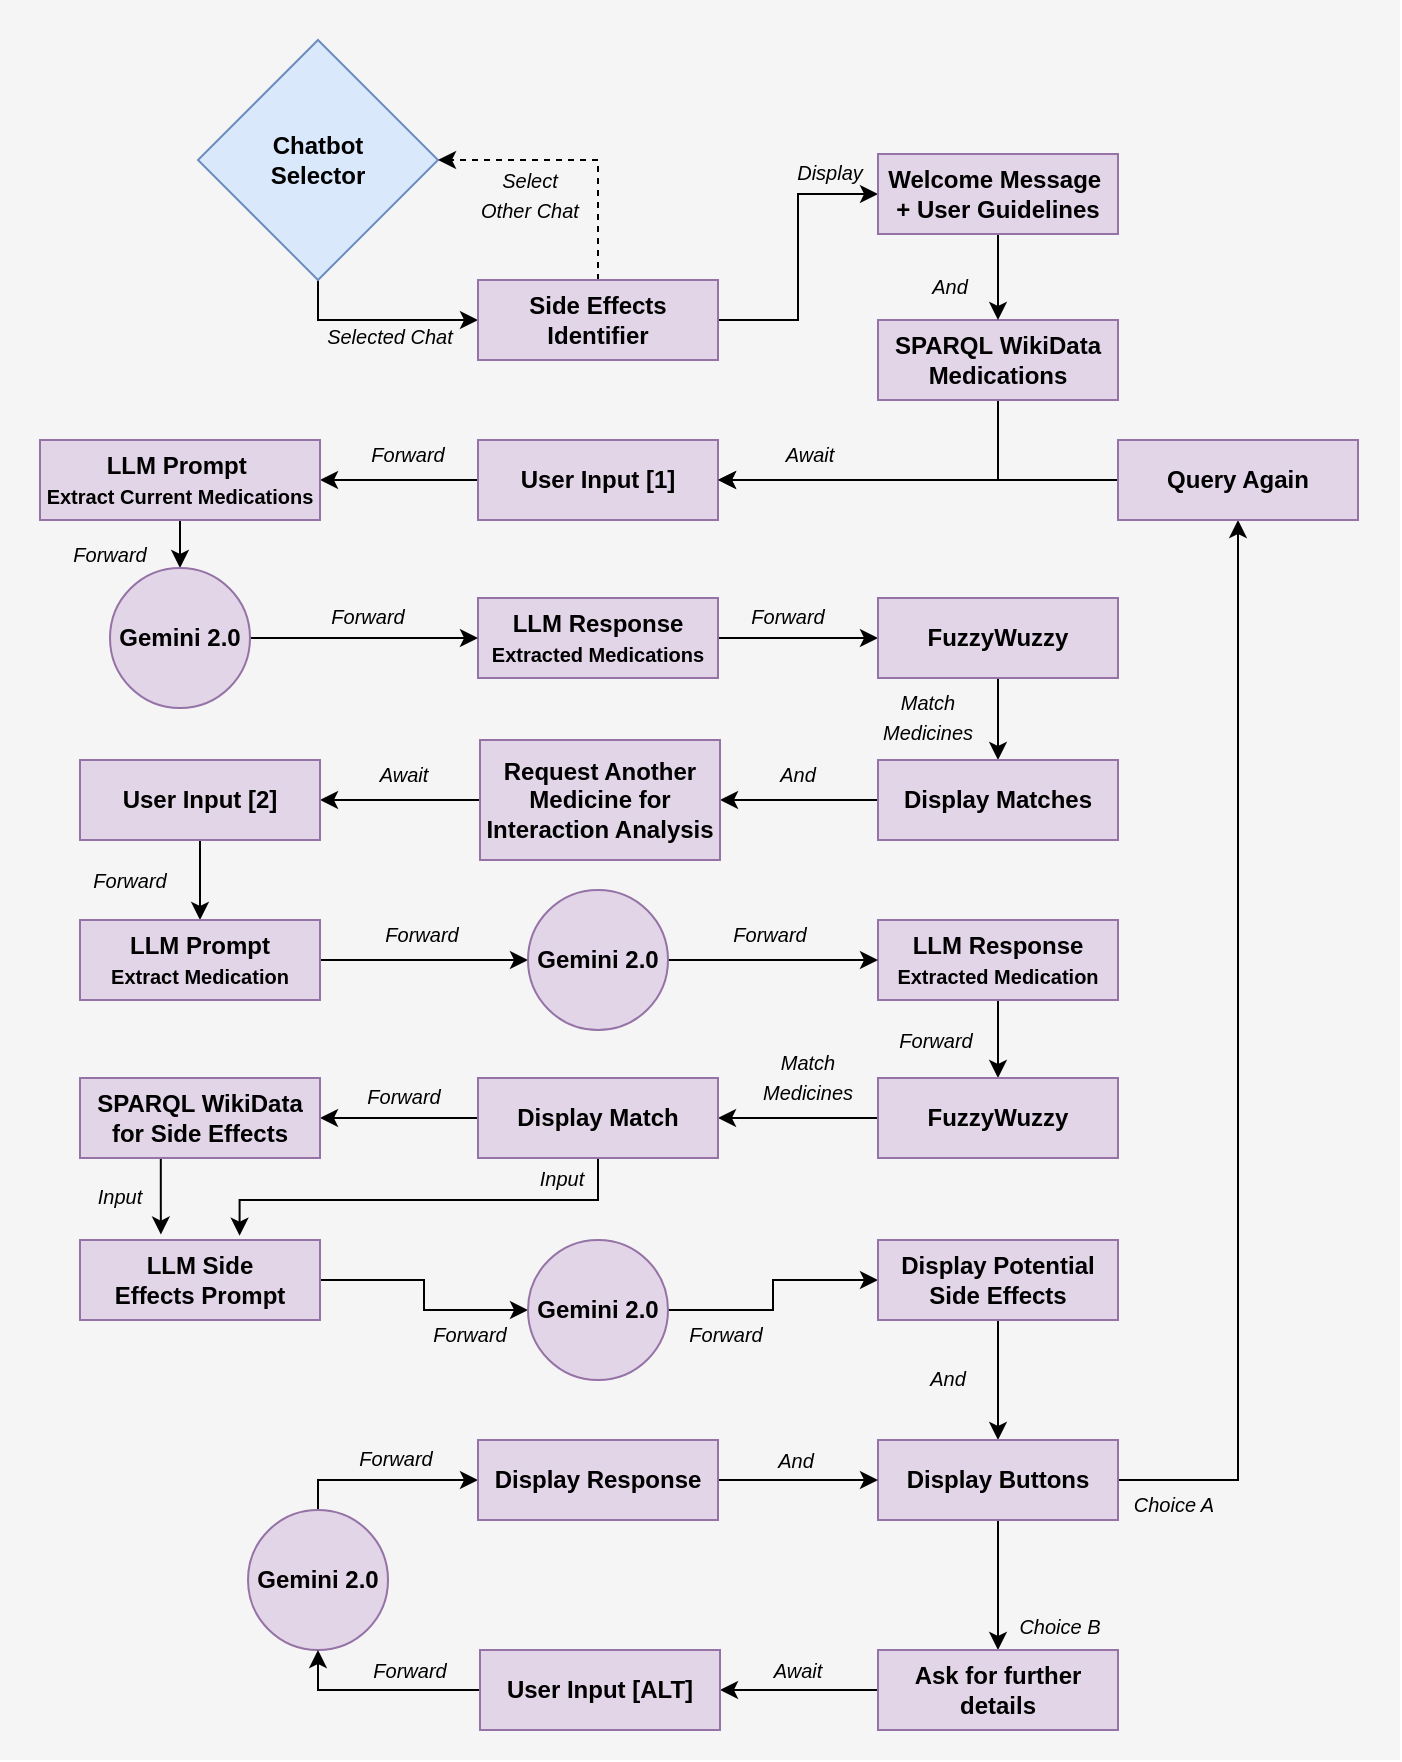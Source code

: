 <mxfile version="21.3.7" type="device">
  <diagram name="Page-1" id="lL29OSRMKdQOGpyc099_">
    <mxGraphModel dx="1434" dy="918" grid="1" gridSize="10" guides="1" tooltips="1" connect="1" arrows="1" fold="1" page="1" pageScale="1" pageWidth="827" pageHeight="1169" math="0" shadow="0">
      <root>
        <mxCell id="0" />
        <mxCell id="1" parent="0" />
        <mxCell id="UoCIDgLLl18yIN_vk2Q8-147" value="" style="rounded=0;whiteSpace=wrap;html=1;fillColor=#f5f5f5;fontColor=#333333;strokeColor=none;" parent="1" vertex="1">
          <mxGeometry x="80" y="20" width="700" height="880" as="geometry" />
        </mxCell>
        <mxCell id="UoCIDgLLl18yIN_vk2Q8-2" style="edgeStyle=orthogonalEdgeStyle;rounded=0;orthogonalLoop=1;jettySize=auto;html=1;entryX=0;entryY=0.5;entryDx=0;entryDy=0;" parent="1" source="UoCIDgLLl18yIN_vk2Q8-3" target="UoCIDgLLl18yIN_vk2Q8-6" edge="1">
          <mxGeometry relative="1" as="geometry">
            <Array as="points">
              <mxPoint x="239" y="180" />
            </Array>
          </mxGeometry>
        </mxCell>
        <mxCell id="UoCIDgLLl18yIN_vk2Q8-3" value="&lt;b&gt;Chatbot&lt;br&gt;Selector&lt;/b&gt;" style="rhombus;whiteSpace=wrap;html=1;fillColor=#dae8fc;strokeColor=#6c8ebf;" parent="1" vertex="1">
          <mxGeometry x="179" y="40" width="120" height="120" as="geometry" />
        </mxCell>
        <mxCell id="UoCIDgLLl18yIN_vk2Q8-4" style="edgeStyle=orthogonalEdgeStyle;rounded=0;orthogonalLoop=1;jettySize=auto;html=1;entryX=1;entryY=0.5;entryDx=0;entryDy=0;dashed=1;" parent="1" source="UoCIDgLLl18yIN_vk2Q8-6" target="UoCIDgLLl18yIN_vk2Q8-3" edge="1">
          <mxGeometry relative="1" as="geometry">
            <Array as="points">
              <mxPoint x="379" y="100" />
            </Array>
          </mxGeometry>
        </mxCell>
        <mxCell id="UoCIDgLLl18yIN_vk2Q8-35" style="edgeStyle=orthogonalEdgeStyle;rounded=0;orthogonalLoop=1;jettySize=auto;html=1;entryX=0;entryY=0.5;entryDx=0;entryDy=0;" parent="1" source="UoCIDgLLl18yIN_vk2Q8-6" target="UoCIDgLLl18yIN_vk2Q8-34" edge="1">
          <mxGeometry relative="1" as="geometry" />
        </mxCell>
        <mxCell id="UoCIDgLLl18yIN_vk2Q8-6" value="&lt;b&gt;Side Effects Identifier&lt;/b&gt;" style="rounded=0;whiteSpace=wrap;html=1;fillColor=#e1d5e7;strokeColor=#9673a6;" parent="1" vertex="1">
          <mxGeometry x="319" y="160" width="120" height="40" as="geometry" />
        </mxCell>
        <mxCell id="UoCIDgLLl18yIN_vk2Q8-7" value="&lt;font style=&quot;font-size: 10px;&quot;&gt;&lt;i&gt;Selected Chat&lt;/i&gt;&lt;/font&gt;" style="text;html=1;strokeColor=none;fillColor=none;align=center;verticalAlign=middle;whiteSpace=wrap;rounded=0;" parent="1" vertex="1">
          <mxGeometry x="240" y="171" width="70" height="34" as="geometry" />
        </mxCell>
        <mxCell id="UoCIDgLLl18yIN_vk2Q8-8" value="&lt;span style=&quot;font-size: 10px;&quot;&gt;&lt;i&gt;Select &lt;br&gt;Other Chat&lt;br&gt;&lt;/i&gt;&lt;/span&gt;" style="text;html=1;strokeColor=none;fillColor=none;align=center;verticalAlign=middle;whiteSpace=wrap;rounded=0;" parent="1" vertex="1">
          <mxGeometry x="310" y="100" width="70" height="34" as="geometry" />
        </mxCell>
        <mxCell id="UoCIDgLLl18yIN_vk2Q8-99" style="edgeStyle=orthogonalEdgeStyle;rounded=0;orthogonalLoop=1;jettySize=auto;html=1;entryX=1;entryY=0.5;entryDx=0;entryDy=0;" parent="1" source="UoCIDgLLl18yIN_vk2Q8-10" target="UoCIDgLLl18yIN_vk2Q8-12" edge="1">
          <mxGeometry relative="1" as="geometry">
            <Array as="points">
              <mxPoint x="579" y="260" />
            </Array>
          </mxGeometry>
        </mxCell>
        <mxCell id="UoCIDgLLl18yIN_vk2Q8-10" value="&lt;b&gt;SPARQL&amp;nbsp;WikiData&lt;br&gt;Medications&lt;/b&gt;" style="rounded=0;whiteSpace=wrap;html=1;fillColor=#e1d5e7;strokeColor=#9673a6;" parent="1" vertex="1">
          <mxGeometry x="519" y="180" width="120" height="40" as="geometry" />
        </mxCell>
        <mxCell id="UoCIDgLLl18yIN_vk2Q8-41" style="edgeStyle=orthogonalEdgeStyle;rounded=0;orthogonalLoop=1;jettySize=auto;html=1;entryX=1;entryY=0.5;entryDx=0;entryDy=0;" parent="1" source="UoCIDgLLl18yIN_vk2Q8-12" target="UoCIDgLLl18yIN_vk2Q8-14" edge="1">
          <mxGeometry relative="1" as="geometry" />
        </mxCell>
        <mxCell id="UoCIDgLLl18yIN_vk2Q8-12" value="&lt;b&gt;User Input [1]&lt;br&gt;&lt;/b&gt;" style="rounded=0;whiteSpace=wrap;html=1;fillColor=#e1d5e7;strokeColor=#9673a6;" parent="1" vertex="1">
          <mxGeometry x="319" y="240" width="120" height="40" as="geometry" />
        </mxCell>
        <mxCell id="UoCIDgLLl18yIN_vk2Q8-30" style="edgeStyle=orthogonalEdgeStyle;rounded=0;orthogonalLoop=1;jettySize=auto;html=1;entryX=0.5;entryY=0;entryDx=0;entryDy=0;" parent="1" source="UoCIDgLLl18yIN_vk2Q8-14" target="UoCIDgLLl18yIN_vk2Q8-23" edge="1">
          <mxGeometry relative="1" as="geometry" />
        </mxCell>
        <mxCell id="UoCIDgLLl18yIN_vk2Q8-14" value="&lt;b&gt;LLM Prompt&amp;nbsp;&lt;br&gt;&lt;/b&gt;&lt;font style=&quot;font-size: 10px;&quot;&gt;&lt;b&gt;Extract Current Medications&lt;/b&gt;&lt;/font&gt;" style="rounded=0;whiteSpace=wrap;html=1;fillColor=#e1d5e7;strokeColor=#9673a6;" parent="1" vertex="1">
          <mxGeometry x="100" y="240" width="140" height="40" as="geometry" />
        </mxCell>
        <mxCell id="UoCIDgLLl18yIN_vk2Q8-46" style="edgeStyle=orthogonalEdgeStyle;rounded=0;orthogonalLoop=1;jettySize=auto;html=1;entryX=0;entryY=0.5;entryDx=0;entryDy=0;" parent="1" source="UoCIDgLLl18yIN_vk2Q8-16" target="UoCIDgLLl18yIN_vk2Q8-21" edge="1">
          <mxGeometry relative="1" as="geometry" />
        </mxCell>
        <mxCell id="UoCIDgLLl18yIN_vk2Q8-16" value="&lt;b style=&quot;&quot;&gt;LLM Response&lt;br&gt;&lt;font style=&quot;font-size: 10px;&quot;&gt;Extracted Medications&lt;/font&gt;&lt;br&gt;&lt;/b&gt;" style="rounded=0;whiteSpace=wrap;html=1;fillColor=#e1d5e7;strokeColor=#9673a6;" parent="1" vertex="1">
          <mxGeometry x="319" y="319" width="120" height="40" as="geometry" />
        </mxCell>
        <mxCell id="UoCIDgLLl18yIN_vk2Q8-18" value="&lt;span style=&quot;font-size: 10px;&quot;&gt;&lt;i&gt;And&lt;/i&gt;&lt;/span&gt;" style="text;html=1;strokeColor=none;fillColor=none;align=center;verticalAlign=middle;whiteSpace=wrap;rounded=0;" parent="1" vertex="1">
          <mxGeometry x="520" y="146" width="70" height="34" as="geometry" />
        </mxCell>
        <mxCell id="UoCIDgLLl18yIN_vk2Q8-19" value="&lt;i style=&quot;border-color: var(--border-color); font-size: 10px;&quot;&gt;Forward&lt;/i&gt;" style="text;html=1;strokeColor=none;fillColor=none;align=center;verticalAlign=middle;whiteSpace=wrap;rounded=0;" parent="1" vertex="1">
          <mxGeometry x="100" y="280" width="70" height="34" as="geometry" />
        </mxCell>
        <mxCell id="UoCIDgLLl18yIN_vk2Q8-48" style="edgeStyle=orthogonalEdgeStyle;rounded=0;orthogonalLoop=1;jettySize=auto;html=1;entryX=0.5;entryY=0;entryDx=0;entryDy=0;" parent="1" source="UoCIDgLLl18yIN_vk2Q8-21" target="UoCIDgLLl18yIN_vk2Q8-47" edge="1">
          <mxGeometry relative="1" as="geometry" />
        </mxCell>
        <mxCell id="UoCIDgLLl18yIN_vk2Q8-21" value="&lt;b&gt;FuzzyWuzzy&lt;br&gt;&lt;/b&gt;" style="rounded=0;whiteSpace=wrap;html=1;fillColor=#e1d5e7;strokeColor=#9673a6;" parent="1" vertex="1">
          <mxGeometry x="519" y="319" width="120" height="40" as="geometry" />
        </mxCell>
        <mxCell id="UoCIDgLLl18yIN_vk2Q8-55" style="edgeStyle=orthogonalEdgeStyle;rounded=0;orthogonalLoop=1;jettySize=auto;html=1;entryX=0;entryY=0.5;entryDx=0;entryDy=0;" parent="1" source="UoCIDgLLl18yIN_vk2Q8-23" target="UoCIDgLLl18yIN_vk2Q8-16" edge="1">
          <mxGeometry relative="1" as="geometry" />
        </mxCell>
        <mxCell id="UoCIDgLLl18yIN_vk2Q8-23" value="&lt;b&gt;Gemini 2.0&lt;/b&gt;" style="ellipse;whiteSpace=wrap;html=1;aspect=fixed;fillColor=#e1d5e7;strokeColor=#9673a6;" parent="1" vertex="1">
          <mxGeometry x="135" y="304" width="70" height="70" as="geometry" />
        </mxCell>
        <mxCell id="UoCIDgLLl18yIN_vk2Q8-26" value="&lt;i style=&quot;border-color: var(--border-color); font-size: 10px;&quot;&gt;Forward&lt;/i&gt;" style="text;html=1;strokeColor=none;fillColor=none;align=center;verticalAlign=middle;whiteSpace=wrap;rounded=0;" parent="1" vertex="1">
          <mxGeometry x="439" y="311" width="70" height="34" as="geometry" />
        </mxCell>
        <mxCell id="UoCIDgLLl18yIN_vk2Q8-32" value="&lt;i style=&quot;border-color: var(--border-color); font-size: 10px;&quot;&gt;Forward&lt;/i&gt;" style="text;html=1;strokeColor=none;fillColor=none;align=center;verticalAlign=middle;whiteSpace=wrap;rounded=0;" parent="1" vertex="1">
          <mxGeometry x="249" y="230" width="70" height="34" as="geometry" />
        </mxCell>
        <mxCell id="UoCIDgLLl18yIN_vk2Q8-98" style="edgeStyle=orthogonalEdgeStyle;rounded=0;orthogonalLoop=1;jettySize=auto;html=1;entryX=0.5;entryY=0;entryDx=0;entryDy=0;" parent="1" source="UoCIDgLLl18yIN_vk2Q8-34" target="UoCIDgLLl18yIN_vk2Q8-10" edge="1">
          <mxGeometry relative="1" as="geometry" />
        </mxCell>
        <mxCell id="UoCIDgLLl18yIN_vk2Q8-34" value="&lt;b style=&quot;border-color: var(--border-color);&quot;&gt;Welcome Message&amp;nbsp;&lt;br style=&quot;border-color: var(--border-color);&quot;&gt;+ User Guidelines&lt;/b&gt;" style="rounded=0;whiteSpace=wrap;html=1;fillColor=#e1d5e7;strokeColor=#9673a6;" parent="1" vertex="1">
          <mxGeometry x="519" y="97" width="120" height="40" as="geometry" />
        </mxCell>
        <mxCell id="UoCIDgLLl18yIN_vk2Q8-37" value="&lt;span style=&quot;font-size: 10px;&quot;&gt;&lt;i&gt;Display&lt;/i&gt;&lt;/span&gt;" style="text;html=1;strokeColor=none;fillColor=none;align=center;verticalAlign=middle;whiteSpace=wrap;rounded=0;" parent="1" vertex="1">
          <mxGeometry x="460" y="89" width="70" height="34" as="geometry" />
        </mxCell>
        <mxCell id="UoCIDgLLl18yIN_vk2Q8-44" value="&lt;i style=&quot;border-color: var(--border-color); font-size: 10px;&quot;&gt;Forward&lt;/i&gt;" style="text;html=1;strokeColor=none;fillColor=none;align=center;verticalAlign=middle;whiteSpace=wrap;rounded=0;" parent="1" vertex="1">
          <mxGeometry x="229" y="311" width="70" height="34" as="geometry" />
        </mxCell>
        <mxCell id="UoCIDgLLl18yIN_vk2Q8-51" style="edgeStyle=orthogonalEdgeStyle;rounded=0;orthogonalLoop=1;jettySize=auto;html=1;entryX=1;entryY=0.5;entryDx=0;entryDy=0;" parent="1" source="UoCIDgLLl18yIN_vk2Q8-47" target="UoCIDgLLl18yIN_vk2Q8-50" edge="1">
          <mxGeometry relative="1" as="geometry" />
        </mxCell>
        <mxCell id="UoCIDgLLl18yIN_vk2Q8-47" value="&lt;b&gt;Display Matches&lt;br&gt;&lt;/b&gt;" style="rounded=0;whiteSpace=wrap;html=1;fillColor=#e1d5e7;strokeColor=#9673a6;" parent="1" vertex="1">
          <mxGeometry x="519" y="400" width="120" height="40" as="geometry" />
        </mxCell>
        <mxCell id="UoCIDgLLl18yIN_vk2Q8-49" value="&lt;i style=&quot;border-color: var(--border-color); font-size: 10px;&quot;&gt;Match Medicines&lt;/i&gt;" style="text;html=1;strokeColor=none;fillColor=none;align=center;verticalAlign=middle;whiteSpace=wrap;rounded=0;" parent="1" vertex="1">
          <mxGeometry x="509" y="361" width="70" height="34" as="geometry" />
        </mxCell>
        <mxCell id="UoCIDgLLl18yIN_vk2Q8-56" style="edgeStyle=orthogonalEdgeStyle;rounded=0;orthogonalLoop=1;jettySize=auto;html=1;entryX=1;entryY=0.5;entryDx=0;entryDy=0;" parent="1" source="UoCIDgLLl18yIN_vk2Q8-50" target="UoCIDgLLl18yIN_vk2Q8-52" edge="1">
          <mxGeometry relative="1" as="geometry" />
        </mxCell>
        <mxCell id="UoCIDgLLl18yIN_vk2Q8-50" value="&lt;b&gt;&lt;font style=&quot;font-size: 12px;&quot;&gt;Request Another Medicine for Interaction Analysis&lt;/font&gt;&lt;br&gt;&lt;/b&gt;" style="rounded=0;whiteSpace=wrap;html=1;fillColor=#e1d5e7;strokeColor=#9673a6;" parent="1" vertex="1">
          <mxGeometry x="320" y="390" width="120" height="60" as="geometry" />
        </mxCell>
        <mxCell id="UoCIDgLLl18yIN_vk2Q8-72" style="edgeStyle=orthogonalEdgeStyle;rounded=0;orthogonalLoop=1;jettySize=auto;html=1;entryX=0.5;entryY=0;entryDx=0;entryDy=0;" parent="1" source="UoCIDgLLl18yIN_vk2Q8-52" target="UoCIDgLLl18yIN_vk2Q8-67" edge="1">
          <mxGeometry relative="1" as="geometry" />
        </mxCell>
        <mxCell id="UoCIDgLLl18yIN_vk2Q8-52" value="&lt;b style=&quot;border-color: var(--border-color);&quot;&gt;User Input [2]&lt;/b&gt;&lt;b&gt;&lt;br&gt;&lt;/b&gt;" style="rounded=0;whiteSpace=wrap;html=1;fillColor=#e1d5e7;strokeColor=#9673a6;" parent="1" vertex="1">
          <mxGeometry x="120" y="400" width="120" height="40" as="geometry" />
        </mxCell>
        <mxCell id="UoCIDgLLl18yIN_vk2Q8-73" style="edgeStyle=orthogonalEdgeStyle;rounded=0;orthogonalLoop=1;jettySize=auto;html=1;entryX=0;entryY=0.5;entryDx=0;entryDy=0;" parent="1" source="UoCIDgLLl18yIN_vk2Q8-67" target="UoCIDgLLl18yIN_vk2Q8-70" edge="1">
          <mxGeometry relative="1" as="geometry" />
        </mxCell>
        <mxCell id="UoCIDgLLl18yIN_vk2Q8-67" value="&lt;b&gt;LLM Prompt&lt;/b&gt;&lt;br&gt;&lt;font style=&quot;font-size: 10px;&quot;&gt;&lt;b&gt;Extract Medication&lt;/b&gt;&lt;/font&gt;" style="rounded=0;whiteSpace=wrap;html=1;fillColor=#e1d5e7;strokeColor=#9673a6;" parent="1" vertex="1">
          <mxGeometry x="120" y="480" width="120" height="40" as="geometry" />
        </mxCell>
        <mxCell id="UoCIDgLLl18yIN_vk2Q8-75" style="edgeStyle=orthogonalEdgeStyle;rounded=0;orthogonalLoop=1;jettySize=auto;html=1;entryX=0.5;entryY=0;entryDx=0;entryDy=0;" parent="1" source="UoCIDgLLl18yIN_vk2Q8-68" target="UoCIDgLLl18yIN_vk2Q8-69" edge="1">
          <mxGeometry relative="1" as="geometry" />
        </mxCell>
        <mxCell id="UoCIDgLLl18yIN_vk2Q8-68" value="&lt;b style=&quot;&quot;&gt;LLM Response&lt;br&gt;&lt;font style=&quot;font-size: 10px;&quot;&gt;Extracted Medication&lt;/font&gt;&lt;br&gt;&lt;/b&gt;" style="rounded=0;whiteSpace=wrap;html=1;fillColor=#e1d5e7;strokeColor=#9673a6;" parent="1" vertex="1">
          <mxGeometry x="519" y="480" width="120" height="40" as="geometry" />
        </mxCell>
        <mxCell id="UoCIDgLLl18yIN_vk2Q8-76" style="edgeStyle=orthogonalEdgeStyle;rounded=0;orthogonalLoop=1;jettySize=auto;html=1;entryX=1;entryY=0.5;entryDx=0;entryDy=0;" parent="1" source="UoCIDgLLl18yIN_vk2Q8-69" target="UoCIDgLLl18yIN_vk2Q8-71" edge="1">
          <mxGeometry relative="1" as="geometry" />
        </mxCell>
        <mxCell id="UoCIDgLLl18yIN_vk2Q8-69" value="&lt;b&gt;FuzzyWuzzy&lt;br&gt;&lt;/b&gt;" style="rounded=0;whiteSpace=wrap;html=1;fillColor=#e1d5e7;strokeColor=#9673a6;" parent="1" vertex="1">
          <mxGeometry x="519" y="559" width="120" height="40" as="geometry" />
        </mxCell>
        <mxCell id="UoCIDgLLl18yIN_vk2Q8-74" style="edgeStyle=orthogonalEdgeStyle;rounded=0;orthogonalLoop=1;jettySize=auto;html=1;entryX=0;entryY=0.5;entryDx=0;entryDy=0;" parent="1" source="UoCIDgLLl18yIN_vk2Q8-70" target="UoCIDgLLl18yIN_vk2Q8-68" edge="1">
          <mxGeometry relative="1" as="geometry" />
        </mxCell>
        <mxCell id="UoCIDgLLl18yIN_vk2Q8-70" value="&lt;b&gt;Gemini 2.0&lt;/b&gt;" style="ellipse;whiteSpace=wrap;html=1;aspect=fixed;fillColor=#e1d5e7;strokeColor=#9673a6;" parent="1" vertex="1">
          <mxGeometry x="344" y="465" width="70" height="70" as="geometry" />
        </mxCell>
        <mxCell id="UoCIDgLLl18yIN_vk2Q8-78" style="edgeStyle=orthogonalEdgeStyle;rounded=0;orthogonalLoop=1;jettySize=auto;html=1;entryX=1;entryY=0.5;entryDx=0;entryDy=0;" parent="1" source="UoCIDgLLl18yIN_vk2Q8-71" target="UoCIDgLLl18yIN_vk2Q8-77" edge="1">
          <mxGeometry relative="1" as="geometry" />
        </mxCell>
        <mxCell id="UoCIDgLLl18yIN_vk2Q8-90" style="edgeStyle=orthogonalEdgeStyle;rounded=0;orthogonalLoop=1;jettySize=auto;html=1;entryX=0.665;entryY=-0.054;entryDx=0;entryDy=0;entryPerimeter=0;" parent="1" source="UoCIDgLLl18yIN_vk2Q8-71" target="UoCIDgLLl18yIN_vk2Q8-80" edge="1">
          <mxGeometry relative="1" as="geometry">
            <Array as="points">
              <mxPoint x="379" y="620" />
              <mxPoint x="200" y="620" />
            </Array>
          </mxGeometry>
        </mxCell>
        <mxCell id="UoCIDgLLl18yIN_vk2Q8-71" value="&lt;b&gt;Display Match&lt;br&gt;&lt;/b&gt;" style="rounded=0;whiteSpace=wrap;html=1;fillColor=#e1d5e7;strokeColor=#9673a6;" parent="1" vertex="1">
          <mxGeometry x="319" y="559" width="120" height="40" as="geometry" />
        </mxCell>
        <mxCell id="UoCIDgLLl18yIN_vk2Q8-84" style="edgeStyle=orthogonalEdgeStyle;rounded=0;orthogonalLoop=1;jettySize=auto;html=1;entryX=0.337;entryY=-0.068;entryDx=0;entryDy=0;entryPerimeter=0;" parent="1" source="UoCIDgLLl18yIN_vk2Q8-77" target="UoCIDgLLl18yIN_vk2Q8-80" edge="1">
          <mxGeometry relative="1" as="geometry">
            <Array as="points">
              <mxPoint x="160" y="620" />
            </Array>
          </mxGeometry>
        </mxCell>
        <mxCell id="UoCIDgLLl18yIN_vk2Q8-77" value="&lt;b&gt;SPARQL WikiData&lt;br&gt;for Side Effects&lt;br&gt;&lt;/b&gt;" style="rounded=0;whiteSpace=wrap;html=1;fillColor=#e1d5e7;strokeColor=#9673a6;" parent="1" vertex="1">
          <mxGeometry x="120" y="559" width="120" height="40" as="geometry" />
        </mxCell>
        <mxCell id="UoCIDgLLl18yIN_vk2Q8-86" style="edgeStyle=orthogonalEdgeStyle;rounded=0;orthogonalLoop=1;jettySize=auto;html=1;entryX=0;entryY=0.5;entryDx=0;entryDy=0;" parent="1" source="UoCIDgLLl18yIN_vk2Q8-80" target="UoCIDgLLl18yIN_vk2Q8-85" edge="1">
          <mxGeometry relative="1" as="geometry">
            <Array as="points">
              <mxPoint x="292" y="660" />
              <mxPoint x="292" y="675" />
            </Array>
          </mxGeometry>
        </mxCell>
        <mxCell id="UoCIDgLLl18yIN_vk2Q8-80" value="&lt;b&gt;LLM Side &lt;br&gt;Effects Prompt&lt;br&gt;&lt;/b&gt;" style="rounded=0;whiteSpace=wrap;html=1;fillColor=#e1d5e7;strokeColor=#9673a6;" parent="1" vertex="1">
          <mxGeometry x="120" y="640" width="120" height="40" as="geometry" />
        </mxCell>
        <mxCell id="UoCIDgLLl18yIN_vk2Q8-89" style="edgeStyle=orthogonalEdgeStyle;rounded=0;orthogonalLoop=1;jettySize=auto;html=1;entryX=0;entryY=0.5;entryDx=0;entryDy=0;" parent="1" source="UoCIDgLLl18yIN_vk2Q8-85" target="UoCIDgLLl18yIN_vk2Q8-88" edge="1">
          <mxGeometry relative="1" as="geometry" />
        </mxCell>
        <mxCell id="UoCIDgLLl18yIN_vk2Q8-85" value="&lt;b&gt;Gemini 2.0&lt;/b&gt;" style="ellipse;whiteSpace=wrap;html=1;aspect=fixed;fillColor=#e1d5e7;strokeColor=#9673a6;" parent="1" vertex="1">
          <mxGeometry x="344" y="640" width="70" height="70" as="geometry" />
        </mxCell>
        <mxCell id="UoCIDgLLl18yIN_vk2Q8-93" style="edgeStyle=orthogonalEdgeStyle;rounded=0;orthogonalLoop=1;jettySize=auto;html=1;entryX=0.5;entryY=0;entryDx=0;entryDy=0;" parent="1" source="UoCIDgLLl18yIN_vk2Q8-88" target="UoCIDgLLl18yIN_vk2Q8-92" edge="1">
          <mxGeometry relative="1" as="geometry" />
        </mxCell>
        <mxCell id="UoCIDgLLl18yIN_vk2Q8-88" value="&lt;b&gt;Display Potential Side Effects&lt;br&gt;&lt;/b&gt;" style="rounded=0;whiteSpace=wrap;html=1;fillColor=#e1d5e7;strokeColor=#9673a6;" parent="1" vertex="1">
          <mxGeometry x="519" y="640" width="120" height="40" as="geometry" />
        </mxCell>
        <mxCell id="UoCIDgLLl18yIN_vk2Q8-97" style="edgeStyle=orthogonalEdgeStyle;rounded=0;orthogonalLoop=1;jettySize=auto;html=1;entryX=0.5;entryY=0;entryDx=0;entryDy=0;" parent="1" source="UoCIDgLLl18yIN_vk2Q8-92" target="UoCIDgLLl18yIN_vk2Q8-95" edge="1">
          <mxGeometry relative="1" as="geometry" />
        </mxCell>
        <mxCell id="UoCIDgLLl18yIN_vk2Q8-100" style="edgeStyle=orthogonalEdgeStyle;rounded=0;orthogonalLoop=1;jettySize=auto;html=1;entryX=0.5;entryY=1;entryDx=0;entryDy=0;" parent="1" source="UoCIDgLLl18yIN_vk2Q8-92" target="UoCIDgLLl18yIN_vk2Q8-94" edge="1">
          <mxGeometry relative="1" as="geometry">
            <Array as="points">
              <mxPoint x="699" y="760" />
            </Array>
          </mxGeometry>
        </mxCell>
        <mxCell id="UoCIDgLLl18yIN_vk2Q8-92" value="&lt;b&gt;Display Buttons&lt;br&gt;&lt;/b&gt;" style="rounded=0;whiteSpace=wrap;html=1;fillColor=#e1d5e7;strokeColor=#9673a6;" parent="1" vertex="1">
          <mxGeometry x="519" y="740" width="120" height="40" as="geometry" />
        </mxCell>
        <mxCell id="UoCIDgLLl18yIN_vk2Q8-101" style="edgeStyle=orthogonalEdgeStyle;rounded=0;orthogonalLoop=1;jettySize=auto;html=1;entryX=1;entryY=0.5;entryDx=0;entryDy=0;" parent="1" source="UoCIDgLLl18yIN_vk2Q8-94" target="UoCIDgLLl18yIN_vk2Q8-12" edge="1">
          <mxGeometry relative="1" as="geometry" />
        </mxCell>
        <mxCell id="UoCIDgLLl18yIN_vk2Q8-94" value="&lt;b&gt;Query Again&lt;br&gt;&lt;/b&gt;" style="rounded=0;whiteSpace=wrap;html=1;fillColor=#e1d5e7;strokeColor=#9673a6;" parent="1" vertex="1">
          <mxGeometry x="639" y="240" width="120" height="40" as="geometry" />
        </mxCell>
        <mxCell id="UoCIDgLLl18yIN_vk2Q8-134" style="edgeStyle=orthogonalEdgeStyle;rounded=0;orthogonalLoop=1;jettySize=auto;html=1;entryX=1;entryY=0.5;entryDx=0;entryDy=0;" parent="1" source="UoCIDgLLl18yIN_vk2Q8-95" target="UoCIDgLLl18yIN_vk2Q8-128" edge="1">
          <mxGeometry relative="1" as="geometry" />
        </mxCell>
        <mxCell id="UoCIDgLLl18yIN_vk2Q8-95" value="&lt;b&gt;Ask for further details&lt;br&gt;&lt;/b&gt;" style="rounded=0;whiteSpace=wrap;html=1;fillColor=#e1d5e7;strokeColor=#9673a6;" parent="1" vertex="1">
          <mxGeometry x="519" y="845" width="120" height="40" as="geometry" />
        </mxCell>
        <mxCell id="UoCIDgLLl18yIN_vk2Q8-141" style="edgeStyle=orthogonalEdgeStyle;rounded=0;orthogonalLoop=1;jettySize=auto;html=1;entryX=0;entryY=0.5;entryDx=0;entryDy=0;" parent="1" source="UoCIDgLLl18yIN_vk2Q8-102" target="UoCIDgLLl18yIN_vk2Q8-104" edge="1">
          <mxGeometry relative="1" as="geometry">
            <Array as="points">
              <mxPoint x="239" y="760" />
            </Array>
          </mxGeometry>
        </mxCell>
        <mxCell id="UoCIDgLLl18yIN_vk2Q8-102" value="&lt;b&gt;Gemini 2.0&lt;/b&gt;" style="ellipse;whiteSpace=wrap;html=1;aspect=fixed;fillColor=#e1d5e7;strokeColor=#9673a6;" parent="1" vertex="1">
          <mxGeometry x="204" y="775" width="70" height="70" as="geometry" />
        </mxCell>
        <mxCell id="UoCIDgLLl18yIN_vk2Q8-133" style="edgeStyle=orthogonalEdgeStyle;rounded=0;orthogonalLoop=1;jettySize=auto;html=1;entryX=0;entryY=0.5;entryDx=0;entryDy=0;" parent="1" source="UoCIDgLLl18yIN_vk2Q8-104" target="UoCIDgLLl18yIN_vk2Q8-92" edge="1">
          <mxGeometry relative="1" as="geometry" />
        </mxCell>
        <mxCell id="UoCIDgLLl18yIN_vk2Q8-104" value="&lt;b&gt;Display Response&lt;br&gt;&lt;/b&gt;" style="rounded=0;whiteSpace=wrap;html=1;fillColor=#e1d5e7;strokeColor=#9673a6;" parent="1" vertex="1">
          <mxGeometry x="319" y="740" width="120" height="40" as="geometry" />
        </mxCell>
        <mxCell id="UoCIDgLLl18yIN_vk2Q8-109" value="&lt;span style=&quot;font-size: 10px;&quot;&gt;&lt;i&gt;Await&lt;/i&gt;&lt;/span&gt;" style="text;html=1;strokeColor=none;fillColor=none;align=center;verticalAlign=middle;whiteSpace=wrap;rounded=0;" parent="1" vertex="1">
          <mxGeometry x="450" y="230" width="70" height="34" as="geometry" />
        </mxCell>
        <mxCell id="UoCIDgLLl18yIN_vk2Q8-110" value="&lt;span style=&quot;font-size: 10px;&quot;&gt;&lt;i&gt;And&lt;/i&gt;&lt;/span&gt;" style="text;html=1;strokeColor=none;fillColor=none;align=center;verticalAlign=middle;whiteSpace=wrap;rounded=0;" parent="1" vertex="1">
          <mxGeometry x="444" y="390" width="70" height="34" as="geometry" />
        </mxCell>
        <mxCell id="UoCIDgLLl18yIN_vk2Q8-112" value="&lt;span style=&quot;font-size: 10px;&quot;&gt;&lt;i&gt;Await&lt;/i&gt;&lt;/span&gt;" style="text;html=1;strokeColor=none;fillColor=none;align=center;verticalAlign=middle;whiteSpace=wrap;rounded=0;" parent="1" vertex="1">
          <mxGeometry x="247" y="390" width="70" height="34" as="geometry" />
        </mxCell>
        <mxCell id="UoCIDgLLl18yIN_vk2Q8-113" value="&lt;i style=&quot;border-color: var(--border-color); font-size: 10px;&quot;&gt;Forward&lt;/i&gt;" style="text;html=1;strokeColor=none;fillColor=none;align=center;verticalAlign=middle;whiteSpace=wrap;rounded=0;" parent="1" vertex="1">
          <mxGeometry x="110" y="443" width="70" height="34" as="geometry" />
        </mxCell>
        <mxCell id="UoCIDgLLl18yIN_vk2Q8-114" value="&lt;i style=&quot;border-color: var(--border-color); font-size: 10px;&quot;&gt;Forward&lt;/i&gt;" style="text;html=1;strokeColor=none;fillColor=none;align=center;verticalAlign=middle;whiteSpace=wrap;rounded=0;" parent="1" vertex="1">
          <mxGeometry x="256" y="470" width="70" height="34" as="geometry" />
        </mxCell>
        <mxCell id="UoCIDgLLl18yIN_vk2Q8-115" value="&lt;i style=&quot;border-color: var(--border-color); font-size: 10px;&quot;&gt;Forward&lt;/i&gt;" style="text;html=1;strokeColor=none;fillColor=none;align=center;verticalAlign=middle;whiteSpace=wrap;rounded=0;" parent="1" vertex="1">
          <mxGeometry x="430" y="470" width="70" height="34" as="geometry" />
        </mxCell>
        <mxCell id="UoCIDgLLl18yIN_vk2Q8-116" value="&lt;i style=&quot;border-color: var(--border-color); font-size: 10px;&quot;&gt;Forward&lt;/i&gt;" style="text;html=1;strokeColor=none;fillColor=none;align=center;verticalAlign=middle;whiteSpace=wrap;rounded=0;" parent="1" vertex="1">
          <mxGeometry x="513" y="523" width="70" height="34" as="geometry" />
        </mxCell>
        <mxCell id="UoCIDgLLl18yIN_vk2Q8-117" value="&lt;i style=&quot;border-color: var(--border-color); font-size: 10px;&quot;&gt;Match Medicines&lt;/i&gt;" style="text;html=1;strokeColor=none;fillColor=none;align=center;verticalAlign=middle;whiteSpace=wrap;rounded=0;" parent="1" vertex="1">
          <mxGeometry x="449" y="541" width="70" height="34" as="geometry" />
        </mxCell>
        <mxCell id="UoCIDgLLl18yIN_vk2Q8-118" value="&lt;i style=&quot;border-color: var(--border-color); font-size: 10px;&quot;&gt;Forward&lt;/i&gt;" style="text;html=1;strokeColor=none;fillColor=none;align=center;verticalAlign=middle;whiteSpace=wrap;rounded=0;" parent="1" vertex="1">
          <mxGeometry x="247" y="550.5" width="70" height="34" as="geometry" />
        </mxCell>
        <mxCell id="UoCIDgLLl18yIN_vk2Q8-119" value="&lt;i style=&quot;border-color: var(--border-color); font-size: 10px;&quot;&gt;Input&lt;/i&gt;" style="text;html=1;strokeColor=none;fillColor=none;align=center;verticalAlign=middle;whiteSpace=wrap;rounded=0;" parent="1" vertex="1">
          <mxGeometry x="105" y="601" width="70" height="34" as="geometry" />
        </mxCell>
        <mxCell id="UoCIDgLLl18yIN_vk2Q8-120" value="&lt;i style=&quot;border-color: var(--border-color); font-size: 10px;&quot;&gt;Input&lt;/i&gt;" style="text;html=1;strokeColor=none;fillColor=none;align=center;verticalAlign=middle;whiteSpace=wrap;rounded=0;" parent="1" vertex="1">
          <mxGeometry x="326" y="592" width="70" height="34" as="geometry" />
        </mxCell>
        <mxCell id="UoCIDgLLl18yIN_vk2Q8-121" value="&lt;i style=&quot;border-color: var(--border-color); font-size: 10px;&quot;&gt;Forward&lt;/i&gt;" style="text;html=1;strokeColor=none;fillColor=none;align=center;verticalAlign=middle;whiteSpace=wrap;rounded=0;" parent="1" vertex="1">
          <mxGeometry x="280" y="670" width="70" height="34" as="geometry" />
        </mxCell>
        <mxCell id="UoCIDgLLl18yIN_vk2Q8-122" value="&lt;i style=&quot;border-color: var(--border-color); font-size: 10px;&quot;&gt;Forward&lt;/i&gt;" style="text;html=1;strokeColor=none;fillColor=none;align=center;verticalAlign=middle;whiteSpace=wrap;rounded=0;" parent="1" vertex="1">
          <mxGeometry x="408" y="670" width="70" height="34" as="geometry" />
        </mxCell>
        <mxCell id="UoCIDgLLl18yIN_vk2Q8-123" value="&lt;span style=&quot;font-size: 10px;&quot;&gt;&lt;i&gt;And&lt;/i&gt;&lt;/span&gt;" style="text;html=1;strokeColor=none;fillColor=none;align=center;verticalAlign=middle;whiteSpace=wrap;rounded=0;" parent="1" vertex="1">
          <mxGeometry x="519" y="692" width="70" height="34" as="geometry" />
        </mxCell>
        <mxCell id="UoCIDgLLl18yIN_vk2Q8-124" value="&lt;span style=&quot;font-size: 10px;&quot;&gt;&lt;i&gt;Choice A&lt;/i&gt;&lt;/span&gt;" style="text;html=1;strokeColor=none;fillColor=none;align=center;verticalAlign=middle;whiteSpace=wrap;rounded=0;" parent="1" vertex="1">
          <mxGeometry x="632" y="755" width="70" height="34" as="geometry" />
        </mxCell>
        <mxCell id="UoCIDgLLl18yIN_vk2Q8-125" value="&lt;span style=&quot;font-size: 10px;&quot;&gt;&lt;i&gt;Choice B&lt;/i&gt;&lt;/span&gt;" style="text;html=1;strokeColor=none;fillColor=none;align=center;verticalAlign=middle;whiteSpace=wrap;rounded=0;" parent="1" vertex="1">
          <mxGeometry x="575" y="816" width="70" height="34" as="geometry" />
        </mxCell>
        <mxCell id="UoCIDgLLl18yIN_vk2Q8-138" style="edgeStyle=orthogonalEdgeStyle;rounded=0;orthogonalLoop=1;jettySize=auto;html=1;entryX=0.5;entryY=1;entryDx=0;entryDy=0;" parent="1" source="UoCIDgLLl18yIN_vk2Q8-128" target="UoCIDgLLl18yIN_vk2Q8-102" edge="1">
          <mxGeometry relative="1" as="geometry" />
        </mxCell>
        <mxCell id="UoCIDgLLl18yIN_vk2Q8-128" value="&lt;b&gt;User Input [ALT]&lt;br&gt;&lt;/b&gt;" style="rounded=0;whiteSpace=wrap;html=1;fillColor=#e1d5e7;strokeColor=#9673a6;" parent="1" vertex="1">
          <mxGeometry x="320" y="845" width="120" height="40" as="geometry" />
        </mxCell>
        <mxCell id="UoCIDgLLl18yIN_vk2Q8-142" value="&lt;span style=&quot;font-size: 10px;&quot;&gt;&lt;i&gt;Await&lt;/i&gt;&lt;/span&gt;" style="text;html=1;strokeColor=none;fillColor=none;align=center;verticalAlign=middle;whiteSpace=wrap;rounded=0;" parent="1" vertex="1">
          <mxGeometry x="444" y="838" width="70" height="34" as="geometry" />
        </mxCell>
        <mxCell id="UoCIDgLLl18yIN_vk2Q8-143" value="&lt;i style=&quot;border-color: var(--border-color); font-size: 10px;&quot;&gt;Forward&lt;/i&gt;" style="text;html=1;strokeColor=none;fillColor=none;align=center;verticalAlign=middle;whiteSpace=wrap;rounded=0;" parent="1" vertex="1">
          <mxGeometry x="250" y="838" width="70" height="34" as="geometry" />
        </mxCell>
        <mxCell id="UoCIDgLLl18yIN_vk2Q8-144" value="&lt;i style=&quot;border-color: var(--border-color); font-size: 10px;&quot;&gt;Forward&lt;/i&gt;" style="text;html=1;strokeColor=none;fillColor=none;align=center;verticalAlign=middle;whiteSpace=wrap;rounded=0;" parent="1" vertex="1">
          <mxGeometry x="243" y="732" width="70" height="34" as="geometry" />
        </mxCell>
        <mxCell id="UoCIDgLLl18yIN_vk2Q8-146" value="&lt;span style=&quot;font-size: 10px;&quot;&gt;&lt;i&gt;And&lt;/i&gt;&lt;/span&gt;" style="text;html=1;strokeColor=none;fillColor=none;align=center;verticalAlign=middle;whiteSpace=wrap;rounded=0;" parent="1" vertex="1">
          <mxGeometry x="443" y="733" width="70" height="34" as="geometry" />
        </mxCell>
      </root>
    </mxGraphModel>
  </diagram>
</mxfile>
